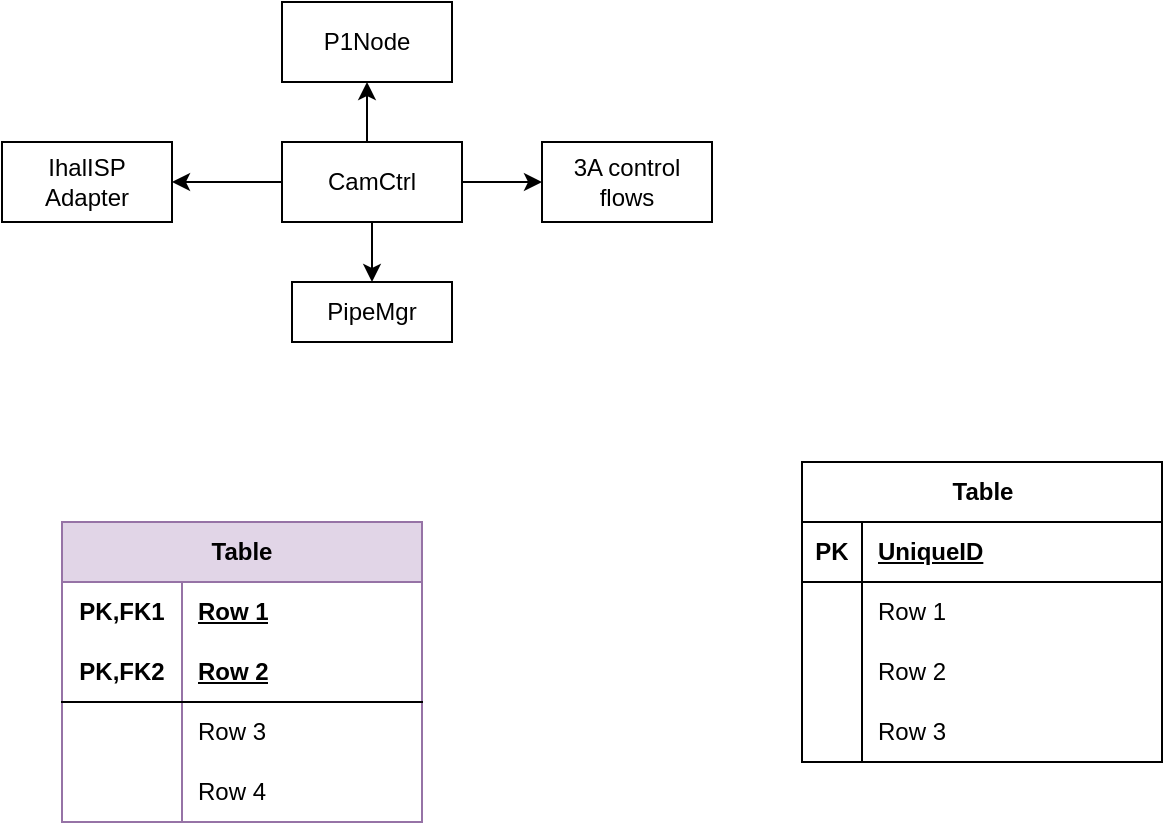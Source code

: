 <mxfile version="24.6.5" type="github">
  <diagram name="第 1 页" id="vPsSh9iqOYSn_BN9iD2Z">
    <mxGraphModel dx="1408" dy="811" grid="1" gridSize="10" guides="1" tooltips="1" connect="1" arrows="1" fold="1" page="1" pageScale="1" pageWidth="1654" pageHeight="2336" math="0" shadow="0">
      <root>
        <mxCell id="0" />
        <mxCell id="1" parent="0" />
        <mxCell id="KE_0EZvATPjBC4SKUIB_-3" value="" style="edgeStyle=orthogonalEdgeStyle;rounded=0;orthogonalLoop=1;jettySize=auto;html=1;" parent="1" source="KE_0EZvATPjBC4SKUIB_-1" target="KE_0EZvATPjBC4SKUIB_-2" edge="1">
          <mxGeometry relative="1" as="geometry" />
        </mxCell>
        <mxCell id="KE_0EZvATPjBC4SKUIB_-5" style="edgeStyle=orthogonalEdgeStyle;rounded=0;orthogonalLoop=1;jettySize=auto;html=1;exitX=0.5;exitY=0;exitDx=0;exitDy=0;entryX=0.5;entryY=1;entryDx=0;entryDy=0;" parent="1" source="KE_0EZvATPjBC4SKUIB_-1" target="KE_0EZvATPjBC4SKUIB_-4" edge="1">
          <mxGeometry relative="1" as="geometry" />
        </mxCell>
        <mxCell id="KE_0EZvATPjBC4SKUIB_-7" style="edgeStyle=orthogonalEdgeStyle;rounded=0;orthogonalLoop=1;jettySize=auto;html=1;exitX=1;exitY=0.5;exitDx=0;exitDy=0;entryX=0;entryY=0.5;entryDx=0;entryDy=0;" parent="1" source="KE_0EZvATPjBC4SKUIB_-1" target="KE_0EZvATPjBC4SKUIB_-6" edge="1">
          <mxGeometry relative="1" as="geometry" />
        </mxCell>
        <mxCell id="KE_0EZvATPjBC4SKUIB_-9" style="edgeStyle=orthogonalEdgeStyle;rounded=0;orthogonalLoop=1;jettySize=auto;html=1;exitX=0.5;exitY=1;exitDx=0;exitDy=0;entryX=0.5;entryY=0;entryDx=0;entryDy=0;" parent="1" source="KE_0EZvATPjBC4SKUIB_-1" target="KE_0EZvATPjBC4SKUIB_-8" edge="1">
          <mxGeometry relative="1" as="geometry" />
        </mxCell>
        <mxCell id="KE_0EZvATPjBC4SKUIB_-1" value="CamCtrl" style="rounded=0;whiteSpace=wrap;html=1;" parent="1" vertex="1">
          <mxGeometry x="280" y="130" width="90" height="40" as="geometry" />
        </mxCell>
        <mxCell id="KE_0EZvATPjBC4SKUIB_-2" value="IhalISP Adapter" style="whiteSpace=wrap;html=1;rounded=0;" parent="1" vertex="1">
          <mxGeometry x="140" y="130" width="85" height="40" as="geometry" />
        </mxCell>
        <mxCell id="KE_0EZvATPjBC4SKUIB_-4" value="P1Node" style="whiteSpace=wrap;html=1;rounded=0;" parent="1" vertex="1">
          <mxGeometry x="280" y="60" width="85" height="40" as="geometry" />
        </mxCell>
        <mxCell id="KE_0EZvATPjBC4SKUIB_-6" value="3A control flows" style="whiteSpace=wrap;html=1;rounded=0;" parent="1" vertex="1">
          <mxGeometry x="410" y="130" width="85" height="40" as="geometry" />
        </mxCell>
        <mxCell id="KE_0EZvATPjBC4SKUIB_-8" value="PipeMgr" style="rounded=0;whiteSpace=wrap;html=1;" parent="1" vertex="1">
          <mxGeometry x="285" y="200" width="80" height="30" as="geometry" />
        </mxCell>
        <mxCell id="hf45u3wAe9vOrY6FuKbM-2" value="Table" style="shape=table;startSize=30;container=1;collapsible=1;childLayout=tableLayout;fixedRows=1;rowLines=0;fontStyle=1;align=center;resizeLast=1;html=1;" parent="1" vertex="1">
          <mxGeometry x="540" y="290" width="180" height="150" as="geometry" />
        </mxCell>
        <mxCell id="hf45u3wAe9vOrY6FuKbM-3" value="" style="shape=tableRow;horizontal=0;startSize=0;swimlaneHead=0;swimlaneBody=0;fillColor=none;collapsible=0;dropTarget=0;points=[[0,0.5],[1,0.5]];portConstraint=eastwest;top=0;left=0;right=0;bottom=1;" parent="hf45u3wAe9vOrY6FuKbM-2" vertex="1">
          <mxGeometry y="30" width="180" height="30" as="geometry" />
        </mxCell>
        <mxCell id="hf45u3wAe9vOrY6FuKbM-4" value="PK" style="shape=partialRectangle;connectable=0;fillColor=none;top=0;left=0;bottom=0;right=0;fontStyle=1;overflow=hidden;whiteSpace=wrap;html=1;" parent="hf45u3wAe9vOrY6FuKbM-3" vertex="1">
          <mxGeometry width="30" height="30" as="geometry">
            <mxRectangle width="30" height="30" as="alternateBounds" />
          </mxGeometry>
        </mxCell>
        <mxCell id="hf45u3wAe9vOrY6FuKbM-5" value="UniqueID" style="shape=partialRectangle;connectable=0;fillColor=none;top=0;left=0;bottom=0;right=0;align=left;spacingLeft=6;fontStyle=5;overflow=hidden;whiteSpace=wrap;html=1;" parent="hf45u3wAe9vOrY6FuKbM-3" vertex="1">
          <mxGeometry x="30" width="150" height="30" as="geometry">
            <mxRectangle width="150" height="30" as="alternateBounds" />
          </mxGeometry>
        </mxCell>
        <mxCell id="hf45u3wAe9vOrY6FuKbM-6" value="" style="shape=tableRow;horizontal=0;startSize=0;swimlaneHead=0;swimlaneBody=0;fillColor=none;collapsible=0;dropTarget=0;points=[[0,0.5],[1,0.5]];portConstraint=eastwest;top=0;left=0;right=0;bottom=0;" parent="hf45u3wAe9vOrY6FuKbM-2" vertex="1">
          <mxGeometry y="60" width="180" height="30" as="geometry" />
        </mxCell>
        <mxCell id="hf45u3wAe9vOrY6FuKbM-7" value="" style="shape=partialRectangle;connectable=0;fillColor=none;top=0;left=0;bottom=0;right=0;editable=1;overflow=hidden;whiteSpace=wrap;html=1;" parent="hf45u3wAe9vOrY6FuKbM-6" vertex="1">
          <mxGeometry width="30" height="30" as="geometry">
            <mxRectangle width="30" height="30" as="alternateBounds" />
          </mxGeometry>
        </mxCell>
        <mxCell id="hf45u3wAe9vOrY6FuKbM-8" value="Row 1" style="shape=partialRectangle;connectable=0;fillColor=none;top=0;left=0;bottom=0;right=0;align=left;spacingLeft=6;overflow=hidden;whiteSpace=wrap;html=1;" parent="hf45u3wAe9vOrY6FuKbM-6" vertex="1">
          <mxGeometry x="30" width="150" height="30" as="geometry">
            <mxRectangle width="150" height="30" as="alternateBounds" />
          </mxGeometry>
        </mxCell>
        <mxCell id="hf45u3wAe9vOrY6FuKbM-9" value="" style="shape=tableRow;horizontal=0;startSize=0;swimlaneHead=0;swimlaneBody=0;fillColor=none;collapsible=0;dropTarget=0;points=[[0,0.5],[1,0.5]];portConstraint=eastwest;top=0;left=0;right=0;bottom=0;" parent="hf45u3wAe9vOrY6FuKbM-2" vertex="1">
          <mxGeometry y="90" width="180" height="30" as="geometry" />
        </mxCell>
        <mxCell id="hf45u3wAe9vOrY6FuKbM-10" value="" style="shape=partialRectangle;connectable=0;fillColor=none;top=0;left=0;bottom=0;right=0;editable=1;overflow=hidden;whiteSpace=wrap;html=1;" parent="hf45u3wAe9vOrY6FuKbM-9" vertex="1">
          <mxGeometry width="30" height="30" as="geometry">
            <mxRectangle width="30" height="30" as="alternateBounds" />
          </mxGeometry>
        </mxCell>
        <mxCell id="hf45u3wAe9vOrY6FuKbM-11" value="Row 2" style="shape=partialRectangle;connectable=0;fillColor=none;top=0;left=0;bottom=0;right=0;align=left;spacingLeft=6;overflow=hidden;whiteSpace=wrap;html=1;" parent="hf45u3wAe9vOrY6FuKbM-9" vertex="1">
          <mxGeometry x="30" width="150" height="30" as="geometry">
            <mxRectangle width="150" height="30" as="alternateBounds" />
          </mxGeometry>
        </mxCell>
        <mxCell id="hf45u3wAe9vOrY6FuKbM-12" value="" style="shape=tableRow;horizontal=0;startSize=0;swimlaneHead=0;swimlaneBody=0;fillColor=none;collapsible=0;dropTarget=0;points=[[0,0.5],[1,0.5]];portConstraint=eastwest;top=0;left=0;right=0;bottom=0;" parent="hf45u3wAe9vOrY6FuKbM-2" vertex="1">
          <mxGeometry y="120" width="180" height="30" as="geometry" />
        </mxCell>
        <mxCell id="hf45u3wAe9vOrY6FuKbM-13" value="" style="shape=partialRectangle;connectable=0;fillColor=none;top=0;left=0;bottom=0;right=0;editable=1;overflow=hidden;whiteSpace=wrap;html=1;" parent="hf45u3wAe9vOrY6FuKbM-12" vertex="1">
          <mxGeometry width="30" height="30" as="geometry">
            <mxRectangle width="30" height="30" as="alternateBounds" />
          </mxGeometry>
        </mxCell>
        <mxCell id="hf45u3wAe9vOrY6FuKbM-14" value="Row 3" style="shape=partialRectangle;connectable=0;fillColor=none;top=0;left=0;bottom=0;right=0;align=left;spacingLeft=6;overflow=hidden;whiteSpace=wrap;html=1;" parent="hf45u3wAe9vOrY6FuKbM-12" vertex="1">
          <mxGeometry x="30" width="150" height="30" as="geometry">
            <mxRectangle width="150" height="30" as="alternateBounds" />
          </mxGeometry>
        </mxCell>
        <mxCell id="hf45u3wAe9vOrY6FuKbM-15" value="Table" style="shape=table;startSize=30;container=1;collapsible=1;childLayout=tableLayout;fixedRows=1;rowLines=0;fontStyle=1;align=center;resizeLast=1;html=1;whiteSpace=wrap;fillColor=#e1d5e7;strokeColor=#9673a6;" parent="1" vertex="1">
          <mxGeometry x="170" y="320" width="180" height="150" as="geometry" />
        </mxCell>
        <mxCell id="hf45u3wAe9vOrY6FuKbM-16" value="" style="shape=tableRow;horizontal=0;startSize=0;swimlaneHead=0;swimlaneBody=0;fillColor=none;collapsible=0;dropTarget=0;points=[[0,0.5],[1,0.5]];portConstraint=eastwest;top=0;left=0;right=0;bottom=0;html=1;" parent="hf45u3wAe9vOrY6FuKbM-15" vertex="1">
          <mxGeometry y="30" width="180" height="30" as="geometry" />
        </mxCell>
        <mxCell id="hf45u3wAe9vOrY6FuKbM-17" value="PK,FK1" style="shape=partialRectangle;connectable=0;fillColor=none;top=0;left=0;bottom=0;right=0;fontStyle=1;overflow=hidden;html=1;whiteSpace=wrap;" parent="hf45u3wAe9vOrY6FuKbM-16" vertex="1">
          <mxGeometry width="60" height="30" as="geometry">
            <mxRectangle width="60" height="30" as="alternateBounds" />
          </mxGeometry>
        </mxCell>
        <mxCell id="hf45u3wAe9vOrY6FuKbM-18" value="Row 1" style="shape=partialRectangle;connectable=0;fillColor=none;top=0;left=0;bottom=0;right=0;align=left;spacingLeft=6;fontStyle=5;overflow=hidden;html=1;whiteSpace=wrap;" parent="hf45u3wAe9vOrY6FuKbM-16" vertex="1">
          <mxGeometry x="60" width="120" height="30" as="geometry">
            <mxRectangle width="120" height="30" as="alternateBounds" />
          </mxGeometry>
        </mxCell>
        <mxCell id="hf45u3wAe9vOrY6FuKbM-19" value="" style="shape=tableRow;horizontal=0;startSize=0;swimlaneHead=0;swimlaneBody=0;fillColor=none;collapsible=0;dropTarget=0;points=[[0,0.5],[1,0.5]];portConstraint=eastwest;top=0;left=0;right=0;bottom=1;html=1;" parent="hf45u3wAe9vOrY6FuKbM-15" vertex="1">
          <mxGeometry y="60" width="180" height="30" as="geometry" />
        </mxCell>
        <mxCell id="hf45u3wAe9vOrY6FuKbM-20" value="PK,FK2" style="shape=partialRectangle;connectable=0;fillColor=none;top=0;left=0;bottom=0;right=0;fontStyle=1;overflow=hidden;html=1;whiteSpace=wrap;" parent="hf45u3wAe9vOrY6FuKbM-19" vertex="1">
          <mxGeometry width="60" height="30" as="geometry">
            <mxRectangle width="60" height="30" as="alternateBounds" />
          </mxGeometry>
        </mxCell>
        <mxCell id="hf45u3wAe9vOrY6FuKbM-21" value="Row 2" style="shape=partialRectangle;connectable=0;fillColor=none;top=0;left=0;bottom=0;right=0;align=left;spacingLeft=6;fontStyle=5;overflow=hidden;html=1;whiteSpace=wrap;" parent="hf45u3wAe9vOrY6FuKbM-19" vertex="1">
          <mxGeometry x="60" width="120" height="30" as="geometry">
            <mxRectangle width="120" height="30" as="alternateBounds" />
          </mxGeometry>
        </mxCell>
        <mxCell id="hf45u3wAe9vOrY6FuKbM-22" value="" style="shape=tableRow;horizontal=0;startSize=0;swimlaneHead=0;swimlaneBody=0;fillColor=none;collapsible=0;dropTarget=0;points=[[0,0.5],[1,0.5]];portConstraint=eastwest;top=0;left=0;right=0;bottom=0;html=1;" parent="hf45u3wAe9vOrY6FuKbM-15" vertex="1">
          <mxGeometry y="90" width="180" height="30" as="geometry" />
        </mxCell>
        <mxCell id="hf45u3wAe9vOrY6FuKbM-23" value="" style="shape=partialRectangle;connectable=0;fillColor=none;top=0;left=0;bottom=0;right=0;editable=1;overflow=hidden;html=1;whiteSpace=wrap;" parent="hf45u3wAe9vOrY6FuKbM-22" vertex="1">
          <mxGeometry width="60" height="30" as="geometry">
            <mxRectangle width="60" height="30" as="alternateBounds" />
          </mxGeometry>
        </mxCell>
        <mxCell id="hf45u3wAe9vOrY6FuKbM-24" value="Row 3" style="shape=partialRectangle;connectable=0;fillColor=none;top=0;left=0;bottom=0;right=0;align=left;spacingLeft=6;overflow=hidden;html=1;whiteSpace=wrap;" parent="hf45u3wAe9vOrY6FuKbM-22" vertex="1">
          <mxGeometry x="60" width="120" height="30" as="geometry">
            <mxRectangle width="120" height="30" as="alternateBounds" />
          </mxGeometry>
        </mxCell>
        <mxCell id="hf45u3wAe9vOrY6FuKbM-25" value="" style="shape=tableRow;horizontal=0;startSize=0;swimlaneHead=0;swimlaneBody=0;fillColor=none;collapsible=0;dropTarget=0;points=[[0,0.5],[1,0.5]];portConstraint=eastwest;top=0;left=0;right=0;bottom=0;html=1;" parent="hf45u3wAe9vOrY6FuKbM-15" vertex="1">
          <mxGeometry y="120" width="180" height="30" as="geometry" />
        </mxCell>
        <mxCell id="hf45u3wAe9vOrY6FuKbM-26" value="" style="shape=partialRectangle;connectable=0;fillColor=none;top=0;left=0;bottom=0;right=0;editable=1;overflow=hidden;html=1;whiteSpace=wrap;" parent="hf45u3wAe9vOrY6FuKbM-25" vertex="1">
          <mxGeometry width="60" height="30" as="geometry">
            <mxRectangle width="60" height="30" as="alternateBounds" />
          </mxGeometry>
        </mxCell>
        <mxCell id="hf45u3wAe9vOrY6FuKbM-27" value="Row 4" style="shape=partialRectangle;connectable=0;fillColor=none;top=0;left=0;bottom=0;right=0;align=left;spacingLeft=6;overflow=hidden;html=1;whiteSpace=wrap;" parent="hf45u3wAe9vOrY6FuKbM-25" vertex="1">
          <mxGeometry x="60" width="120" height="30" as="geometry">
            <mxRectangle width="120" height="30" as="alternateBounds" />
          </mxGeometry>
        </mxCell>
      </root>
    </mxGraphModel>
  </diagram>
</mxfile>
